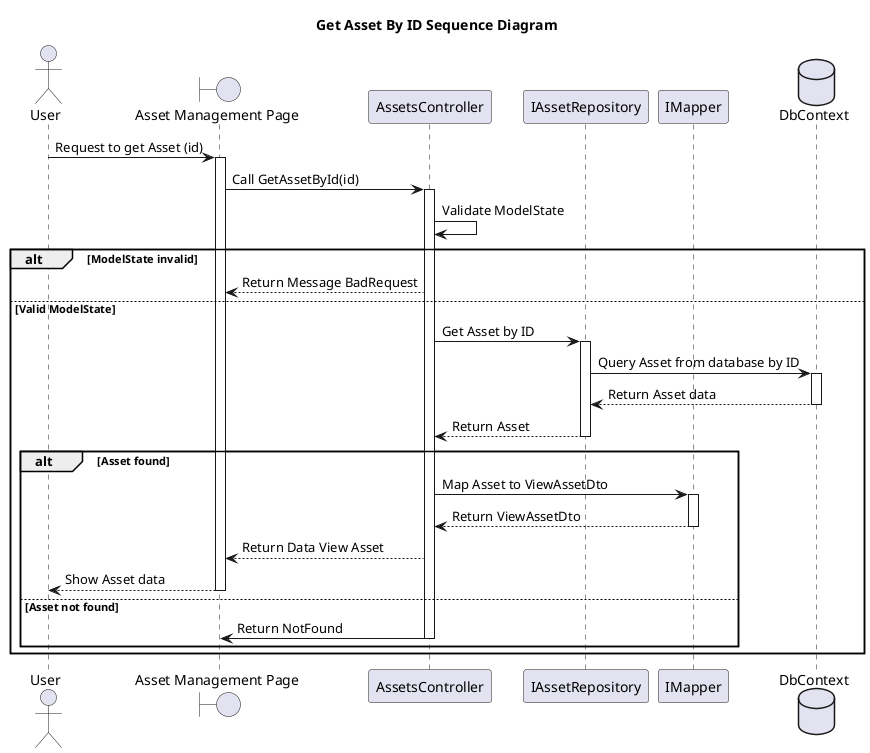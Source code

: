 @startuml
skinparam classAttributeIconSize 0
Title Get Asset By ID Sequence Diagram

actor "User" as U
boundary "Asset Management Page" as PPage
participant "AssetsController" as AssetsController
participant "IAssetRepository" as IAssetRepo
participant "IMapper" as Mapper
database "DbContext" as DbContext

U -> PPage : Request to get Asset (id)
activate PPage

PPage -> AssetsController : Call GetAssetById(id)
activate AssetsController

AssetsController -> AssetsController : Validate ModelState
alt ModelState invalid
    AssetsController --> PPage : Return Message BadRequest
else Valid ModelState
    AssetsController -> IAssetRepo : Get Asset by ID
    activate IAssetRepo
    IAssetRepo -> DbContext : Query Asset from database by ID
    activate DbContext
    DbContext --> IAssetRepo : Return Asset data
    deactivate DbContext
    IAssetRepo --> AssetsController : Return Asset
    deactivate IAssetRepo

    alt Asset found
        AssetsController -> Mapper : Map Asset to ViewAssetDto
        activate Mapper
        Mapper --> AssetsController : Return ViewAssetDto
        deactivate Mapper
        AssetsController --> PPage : Return Data View Asset
        PPage --> U : Show Asset data
        deactivate PPage
    else Asset not found
        AssetsController -> PPage : Return NotFound
        deactivate PPage
        deactivate AssetsController
    end
end

@enduml
